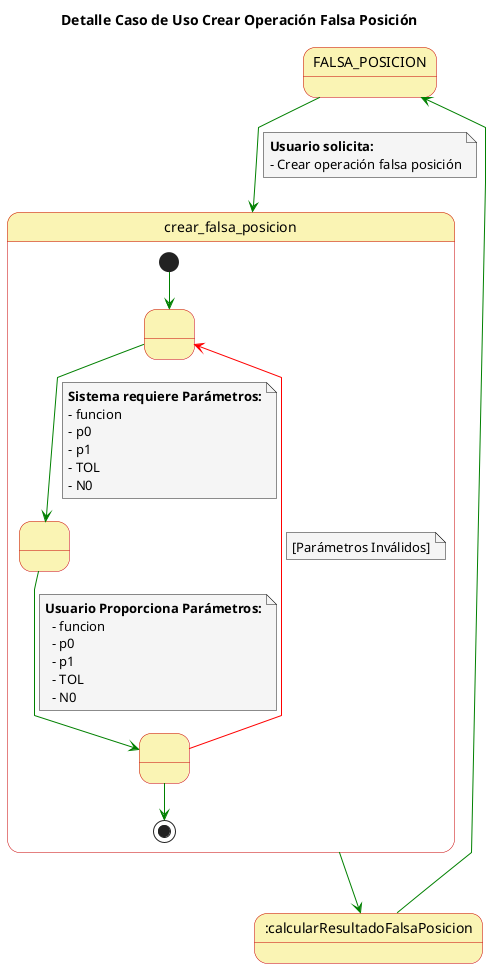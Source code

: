 @startuml

top to bottom direction

skinparam state {
  BackgroundColor #faf4b4
  BorderColor #c90000
}

skinparam note {
  BackgroundColor #f5f5f5
}

skinparam linetype polyline

title Detalle Caso de Uso Crear Operación Falsa Posición

state FALSA_POSICION

FALSA_POSICION -[#green]-> crear_falsa_posicion
note on link
  **Usuario solicita:**
  - Crear operación falsa posición
end note

state crear_falsa_posicion {
  state 1 as " "
  state 2 as " "
  state 3 as " "
  
  [*] -[#green]-> 1
  1 -[#green]-> 2
  note on link
      **Sistema requiere Parámetros:**
      - funcion
      - p0
      - p1
      - TOL
      - N0
  end note
  2 -[#green]-> 3
  note on link
    **Usuario Proporciona Parámetros:**
      - funcion
      - p0
      - p1
      - TOL
      - N0
  end note
  3 -[#red]-> 1
  note on link
    [Parámetros Inválidos]
  end note
  3 -[#green]-> [*]
}

crear_falsa_posicion -[#green]-> :calcularResultadoFalsaPosicion

:calcularResultadoFalsaPosicion-[#green]-> FALSA_POSICION

@enduml